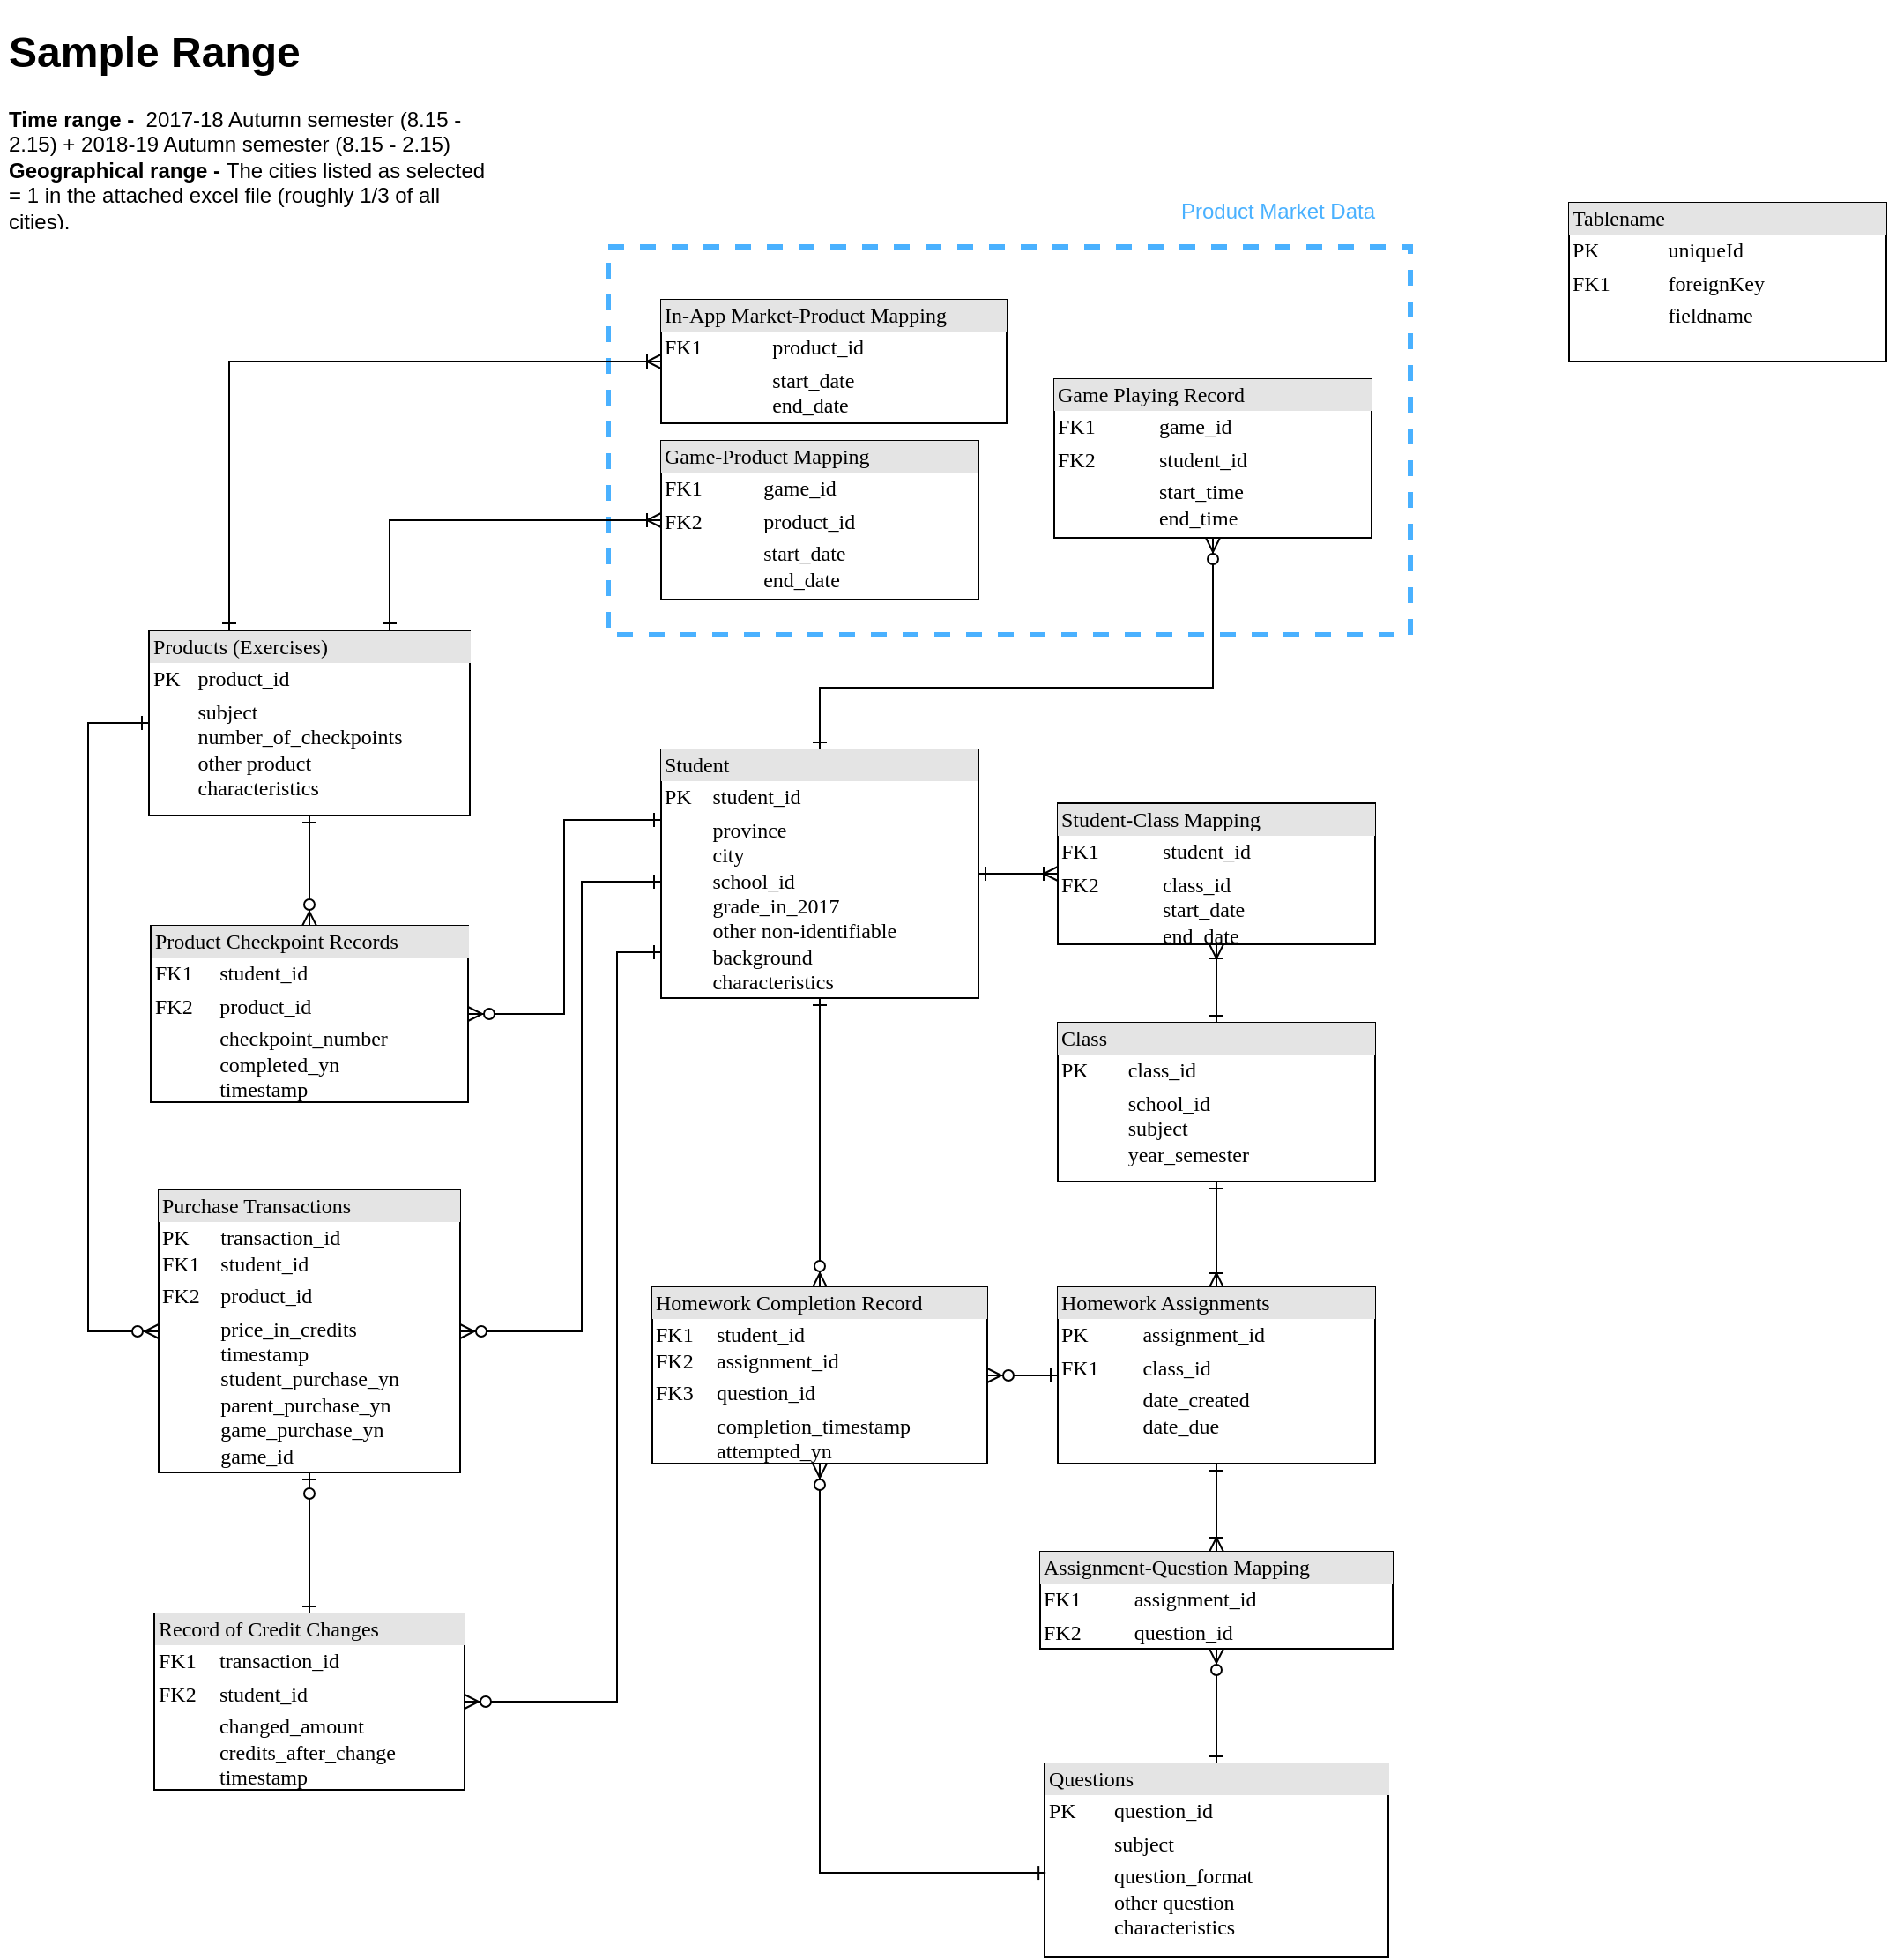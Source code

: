 <mxfile version="10.3.6" type="github"><diagram id="L-7_TeaR0YVO8-77fk-K" name="Page-1"><mxGraphModel dx="758" dy="547" grid="1" gridSize="10" guides="1" tooltips="1" connect="1" arrows="1" fold="1" page="1" pageScale="1" pageWidth="827" pageHeight="1169" math="0" shadow="0"><root><mxCell id="0"/><mxCell id="1" parent="0"/><mxCell id="o9hUADphmRtZOgqHBk-U-33" value="" style="group" vertex="1" connectable="0" parent="1"><mxGeometry x="365" y="115" width="455" height="250" as="geometry"/></mxCell><mxCell id="o9hUADphmRtZOgqHBk-U-31" value="" style="rounded=0;whiteSpace=wrap;html=1;dashed=1;strokeColor=#4AB1FF;strokeWidth=3;fillColor=none;" vertex="1" parent="o9hUADphmRtZOgqHBk-U-33"><mxGeometry y="30" width="455" height="220" as="geometry"/></mxCell><mxCell id="o9hUADphmRtZOgqHBk-U-32" value="Product Market Data" style="text;html=1;strokeColor=none;fillColor=none;align=center;verticalAlign=middle;whiteSpace=wrap;rounded=0;dashed=1;fontColor=#4AB1FF;" vertex="1" parent="o9hUADphmRtZOgqHBk-U-33"><mxGeometry x="315" width="130" height="20" as="geometry"/></mxCell><mxCell id="oMZmumesdzEXHa7TI7hS-1" style="edgeStyle=orthogonalEdgeStyle;rounded=0;orthogonalLoop=1;jettySize=auto;html=1;exitX=1;exitY=0.5;exitDx=0;exitDy=0;entryX=0;entryY=0.5;entryDx=0;entryDy=0;endArrow=ERoneToMany;endFill=0;startArrow=ERone;startFill=0;" parent="1" source="oMZmumesdzEXHa7TI7hS-3" target="oMZmumesdzEXHa7TI7hS-9" edge="1"><mxGeometry relative="1" as="geometry"/></mxCell><mxCell id="oMZmumesdzEXHa7TI7hS-2" style="edgeStyle=orthogonalEdgeStyle;rounded=0;orthogonalLoop=1;jettySize=auto;html=1;entryX=0.5;entryY=0;entryDx=0;entryDy=0;startArrow=ERone;startFill=0;endArrow=ERzeroToMany;endFill=1;" parent="1" source="oMZmumesdzEXHa7TI7hS-3" target="oMZmumesdzEXHa7TI7hS-16" edge="1"><mxGeometry relative="1" as="geometry"/></mxCell><mxCell id="o9hUADphmRtZOgqHBk-U-13" style="edgeStyle=orthogonalEdgeStyle;rounded=0;orthogonalLoop=1;jettySize=auto;html=1;entryX=1;entryY=0.5;entryDx=0;entryDy=0;startArrow=ERone;startFill=0;endArrow=ERzeroToMany;endFill=1;" edge="1" parent="1" source="oMZmumesdzEXHa7TI7hS-3" target="o9hUADphmRtZOgqHBk-U-2"><mxGeometry relative="1" as="geometry"><Array as="points"><mxPoint x="370" y="545"/><mxPoint x="370" y="970"/></Array></mxGeometry></mxCell><mxCell id="o9hUADphmRtZOgqHBk-U-18" style="edgeStyle=orthogonalEdgeStyle;rounded=0;orthogonalLoop=1;jettySize=auto;html=1;entryX=1;entryY=0.5;entryDx=0;entryDy=0;startArrow=ERone;startFill=0;endArrow=ERzeroToMany;endFill=1;" edge="1" parent="1" source="oMZmumesdzEXHa7TI7hS-3" target="o9hUADphmRtZOgqHBk-U-3"><mxGeometry relative="1" as="geometry"><Array as="points"><mxPoint x="350" y="505"/><mxPoint x="350" y="760"/></Array></mxGeometry></mxCell><mxCell id="o9hUADphmRtZOgqHBk-U-19" style="edgeStyle=orthogonalEdgeStyle;rounded=0;orthogonalLoop=1;jettySize=auto;html=1;entryX=1;entryY=0.5;entryDx=0;entryDy=0;startArrow=ERone;startFill=0;endArrow=ERzeroToMany;endFill=1;" edge="1" parent="1" source="oMZmumesdzEXHa7TI7hS-3" target="o9hUADphmRtZOgqHBk-U-5"><mxGeometry relative="1" as="geometry"><Array as="points"><mxPoint x="340" y="470"/><mxPoint x="340" y="580"/></Array></mxGeometry></mxCell><mxCell id="o9hUADphmRtZOgqHBk-U-26" style="edgeStyle=orthogonalEdgeStyle;rounded=0;orthogonalLoop=1;jettySize=auto;html=1;entryX=0.5;entryY=1;entryDx=0;entryDy=0;startArrow=ERone;startFill=0;endArrow=ERzeroToMany;endFill=1;" edge="1" parent="1" source="oMZmumesdzEXHa7TI7hS-3" target="o9hUADphmRtZOgqHBk-U-7"><mxGeometry relative="1" as="geometry"><Array as="points"><mxPoint x="485" y="395"/><mxPoint x="708" y="395"/></Array></mxGeometry></mxCell><mxCell id="oMZmumesdzEXHa7TI7hS-3" value="&lt;div style=&quot;box-sizing: border-box ; width: 100% ; background: #e4e4e4 ; padding: 2px&quot;&gt;Student&lt;/div&gt;&lt;table style=&quot;width: 100% ; font-size: 1em&quot; cellpadding=&quot;2&quot; cellspacing=&quot;0&quot;&gt;&lt;tbody&gt;&lt;tr&gt;&lt;td&gt;PK&lt;/td&gt;&lt;td&gt;student_id&lt;/td&gt;&lt;/tr&gt;&lt;tr&gt;&lt;td&gt;&lt;br&gt;&lt;br&gt;&lt;br&gt;&lt;br&gt;&lt;/td&gt;&lt;td&gt;province&lt;br&gt;city&lt;br&gt;school_id&lt;br&gt;grade_in_2017&lt;br&gt;other non-identifiable&lt;br&gt;background &lt;br&gt;characteristics&lt;br&gt;&lt;/td&gt;&lt;/tr&gt;&lt;/tbody&gt;&lt;/table&gt;" style="verticalAlign=top;align=left;overflow=fill;html=1;rounded=0;shadow=0;comic=0;labelBackgroundColor=none;strokeColor=#000000;strokeWidth=1;fillColor=#ffffff;fontFamily=Verdana;fontSize=12;fontColor=#000000;" parent="1" vertex="1"><mxGeometry x="395" y="430" width="180" height="141" as="geometry"/></mxCell><mxCell id="oMZmumesdzEXHa7TI7hS-4" value="&lt;div style=&quot;box-sizing:border-box;width:100%;background:#e4e4e4;padding:2px;&quot;&gt;Tablename&lt;/div&gt;&lt;table style=&quot;width:100%;font-size:1em;&quot; cellpadding=&quot;2&quot; cellspacing=&quot;0&quot;&gt;&lt;tr&gt;&lt;td&gt;PK&lt;/td&gt;&lt;td&gt;uniqueId&lt;/td&gt;&lt;/tr&gt;&lt;tr&gt;&lt;td&gt;FK1&lt;/td&gt;&lt;td&gt;foreignKey&lt;/td&gt;&lt;/tr&gt;&lt;tr&gt;&lt;td&gt;&lt;/td&gt;&lt;td&gt;fieldname&lt;/td&gt;&lt;/tr&gt;&lt;/table&gt;" style="verticalAlign=top;align=left;overflow=fill;html=1;rounded=0;shadow=0;comic=0;labelBackgroundColor=none;strokeColor=#000000;strokeWidth=1;fillColor=#ffffff;fontFamily=Verdana;fontSize=12;fontColor=#000000;" parent="1" vertex="1"><mxGeometry x="910" y="120" width="180" height="90" as="geometry"/></mxCell><mxCell id="oMZmumesdzEXHa7TI7hS-5" value="&lt;h1&gt;Sample Range&lt;/h1&gt;&lt;b&gt;Time range -&amp;nbsp;&lt;/b&gt;&lt;span&gt;&amp;nbsp;2017-18 Autumn semester (8.15 - 2.15)&amp;nbsp;+ 2018-19 Autumn semester (8.15 - 2.15)&lt;br&gt;&lt;/span&gt;&lt;b&gt;Geographical range -&lt;/b&gt;&lt;span&gt;&amp;nbsp;The cities listed as selected = 1 in the attached excel file (roughly 1/3 of all cities).&lt;/span&gt;&lt;br&gt;" style="text;html=1;strokeColor=none;fillColor=none;spacing=5;spacingTop=-20;whiteSpace=wrap;overflow=hidden;rounded=0;" parent="1" vertex="1"><mxGeometry x="20" y="15" width="280" height="120" as="geometry"/></mxCell><mxCell id="oMZmumesdzEXHa7TI7hS-6" style="edgeStyle=orthogonalEdgeStyle;rounded=0;orthogonalLoop=1;jettySize=auto;html=1;exitX=0.5;exitY=0;exitDx=0;exitDy=0;startArrow=ERone;startFill=0;endArrow=ERoneToMany;endFill=0;" parent="1" source="oMZmumesdzEXHa7TI7hS-8" target="oMZmumesdzEXHa7TI7hS-9" edge="1"><mxGeometry relative="1" as="geometry"/></mxCell><mxCell id="oMZmumesdzEXHa7TI7hS-7" style="edgeStyle=orthogonalEdgeStyle;rounded=0;orthogonalLoop=1;jettySize=auto;html=1;exitX=0.5;exitY=1;exitDx=0;exitDy=0;entryX=0.5;entryY=0;entryDx=0;entryDy=0;startArrow=ERone;startFill=0;endArrow=ERoneToMany;endFill=0;" parent="1" source="oMZmumesdzEXHa7TI7hS-8" target="oMZmumesdzEXHa7TI7hS-11" edge="1"><mxGeometry relative="1" as="geometry"/></mxCell><mxCell id="oMZmumesdzEXHa7TI7hS-8" value="&lt;div style=&quot;box-sizing: border-box ; width: 100% ; background: #e4e4e4 ; padding: 2px&quot;&gt;Class&lt;/div&gt;&lt;table style=&quot;width: 100% ; font-size: 1em&quot; cellpadding=&quot;2&quot; cellspacing=&quot;0&quot;&gt;&lt;tbody&gt;&lt;tr&gt;&lt;td&gt;PK&lt;/td&gt;&lt;td&gt;class_id&lt;/td&gt;&lt;/tr&gt;&lt;tr&gt;&lt;td&gt;&lt;/td&gt;&lt;td&gt;school_id&lt;br&gt;subject&lt;br&gt;year_semester&lt;br&gt;&lt;/td&gt;&lt;/tr&gt;&lt;/tbody&gt;&lt;/table&gt;" style="verticalAlign=top;align=left;overflow=fill;html=1;rounded=0;shadow=0;comic=0;labelBackgroundColor=none;strokeColor=#000000;strokeWidth=1;fillColor=#ffffff;fontFamily=Verdana;fontSize=12;fontColor=#000000;" parent="1" vertex="1"><mxGeometry x="620" y="585" width="180" height="90" as="geometry"/></mxCell><mxCell id="oMZmumesdzEXHa7TI7hS-9" value="&lt;div style=&quot;box-sizing: border-box ; width: 100% ; background: #e4e4e4 ; padding: 2px&quot;&gt;Student-Class Mapping&lt;/div&gt;&lt;table style=&quot;width: 100% ; font-size: 1em&quot; cellpadding=&quot;2&quot; cellspacing=&quot;0&quot;&gt;&lt;tbody&gt;&lt;tr&gt;&lt;td&gt;FK1&lt;/td&gt;&lt;td&gt;student_id&lt;/td&gt;&lt;/tr&gt;&lt;tr&gt;&lt;td&gt;FK2&lt;br&gt;&lt;br&gt;&lt;br&gt;&lt;/td&gt;&lt;td&gt;class_id&lt;br&gt;start_date&lt;br&gt;end_date&lt;br&gt;&lt;/td&gt;&lt;/tr&gt;&lt;/tbody&gt;&lt;/table&gt;" style="verticalAlign=top;align=left;overflow=fill;html=1;rounded=0;shadow=0;comic=0;labelBackgroundColor=none;strokeColor=#000000;strokeWidth=1;fillColor=#ffffff;fontFamily=Verdana;fontSize=12;fontColor=#000000;" parent="1" vertex="1"><mxGeometry x="620" y="460.5" width="180" height="80" as="geometry"/></mxCell><mxCell id="oMZmumesdzEXHa7TI7hS-10" style="edgeStyle=orthogonalEdgeStyle;rounded=0;orthogonalLoop=1;jettySize=auto;html=1;exitX=0.5;exitY=1;exitDx=0;exitDy=0;entryX=0.5;entryY=0;entryDx=0;entryDy=0;startArrow=ERone;startFill=0;endArrow=ERoneToMany;endFill=0;" parent="1" source="oMZmumesdzEXHa7TI7hS-11" target="oMZmumesdzEXHa7TI7hS-14" edge="1"><mxGeometry relative="1" as="geometry"/></mxCell><mxCell id="oMZmumesdzEXHa7TI7hS-11" value="&lt;div style=&quot;box-sizing: border-box ; width: 100% ; background: #e4e4e4 ; padding: 2px&quot;&gt;Homework Assignments&lt;/div&gt;&lt;table style=&quot;width: 100% ; font-size: 1em&quot; cellpadding=&quot;2&quot; cellspacing=&quot;0&quot;&gt;&lt;tbody&gt;&lt;tr&gt;&lt;td&gt;PK&lt;/td&gt;&lt;td&gt;assignment_id&lt;/td&gt;&lt;/tr&gt;&lt;tr&gt;&lt;td&gt;FK1&lt;/td&gt;&lt;td&gt;class_id&lt;/td&gt;&lt;/tr&gt;&lt;tr&gt;&lt;td&gt;&lt;/td&gt;&lt;td&gt;date_created&lt;br&gt;date_due&lt;br&gt;&lt;/td&gt;&lt;/tr&gt;&lt;/tbody&gt;&lt;/table&gt;" style="verticalAlign=top;align=left;overflow=fill;html=1;rounded=0;shadow=0;comic=0;labelBackgroundColor=none;strokeColor=#000000;strokeWidth=1;fillColor=#ffffff;fontFamily=Verdana;fontSize=12;fontColor=#000000;" parent="1" vertex="1"><mxGeometry x="620" y="735" width="180" height="100" as="geometry"/></mxCell><mxCell id="oMZmumesdzEXHa7TI7hS-12" value="&lt;div style=&quot;box-sizing: border-box ; width: 100% ; background: #e4e4e4 ; padding: 2px&quot;&gt;Questions&lt;/div&gt;&lt;table style=&quot;width: 100% ; font-size: 1em&quot; cellpadding=&quot;2&quot; cellspacing=&quot;0&quot;&gt;&lt;tbody&gt;&lt;tr&gt;&lt;td&gt;PK&lt;/td&gt;&lt;td&gt;question_id&lt;/td&gt;&lt;/tr&gt;&lt;tr&gt;&lt;td&gt;&lt;br&gt;&lt;/td&gt;&lt;td&gt;subject&lt;/td&gt;&lt;/tr&gt;&lt;tr&gt;&lt;td&gt;&lt;/td&gt;&lt;td&gt;question_format&lt;br&gt;other question&lt;br&gt;characteristics&lt;/td&gt;&lt;/tr&gt;&lt;/tbody&gt;&lt;/table&gt;" style="verticalAlign=top;align=left;overflow=fill;html=1;rounded=0;shadow=0;comic=0;labelBackgroundColor=none;strokeColor=#000000;strokeWidth=1;fillColor=#ffffff;fontFamily=Verdana;fontSize=12;fontColor=#000000;" parent="1" vertex="1"><mxGeometry x="612.5" y="1005" width="195" height="110" as="geometry"/></mxCell><mxCell id="oMZmumesdzEXHa7TI7hS-13" style="edgeStyle=orthogonalEdgeStyle;rounded=0;orthogonalLoop=1;jettySize=auto;html=1;startArrow=ERzeroToMany;startFill=1;endArrow=ERone;endFill=0;" parent="1" source="oMZmumesdzEXHa7TI7hS-14" target="oMZmumesdzEXHa7TI7hS-12" edge="1"><mxGeometry relative="1" as="geometry"/></mxCell><mxCell id="oMZmumesdzEXHa7TI7hS-14" value="&lt;div style=&quot;box-sizing: border-box ; width: 100% ; background: #e4e4e4 ; padding: 2px&quot;&gt;Assignment-Question Mapping&lt;/div&gt;&lt;table style=&quot;width: 100% ; font-size: 1em&quot; cellpadding=&quot;2&quot; cellspacing=&quot;0&quot;&gt;&lt;tbody&gt;&lt;tr&gt;&lt;td&gt;FK1&lt;/td&gt;&lt;td&gt;assignment_id&lt;br&gt;&lt;/td&gt;&lt;/tr&gt;&lt;tr&gt;&lt;td&gt;FK2&lt;/td&gt;&lt;td&gt;question_id&lt;/td&gt;&lt;/tr&gt;&lt;/tbody&gt;&lt;/table&gt;" style="verticalAlign=top;align=left;overflow=fill;html=1;rounded=0;shadow=0;comic=0;labelBackgroundColor=none;strokeColor=#000000;strokeWidth=1;fillColor=#ffffff;fontFamily=Verdana;fontSize=12;fontColor=#000000;" parent="1" vertex="1"><mxGeometry x="610" y="885" width="200" height="55" as="geometry"/></mxCell><mxCell id="oMZmumesdzEXHa7TI7hS-15" style="edgeStyle=orthogonalEdgeStyle;rounded=0;orthogonalLoop=1;jettySize=auto;html=1;exitX=0.5;exitY=1;exitDx=0;exitDy=0;entryX=0.003;entryY=0.564;entryDx=0;entryDy=0;entryPerimeter=0;startArrow=ERzeroToMany;startFill=1;endArrow=ERone;endFill=0;" parent="1" source="oMZmumesdzEXHa7TI7hS-16" target="oMZmumesdzEXHa7TI7hS-12" edge="1"><mxGeometry relative="1" as="geometry"/></mxCell><mxCell id="o9hUADphmRtZOgqHBk-U-1" style="edgeStyle=orthogonalEdgeStyle;rounded=0;orthogonalLoop=1;jettySize=auto;html=1;exitX=1;exitY=0.5;exitDx=0;exitDy=0;startArrow=ERzeroToMany;startFill=1;endArrow=ERone;endFill=0;" edge="1" parent="1" source="oMZmumesdzEXHa7TI7hS-16" target="oMZmumesdzEXHa7TI7hS-11"><mxGeometry relative="1" as="geometry"/></mxCell><mxCell id="oMZmumesdzEXHa7TI7hS-16" value="&lt;div style=&quot;box-sizing: border-box ; width: 100% ; background: #e4e4e4 ; padding: 2px&quot;&gt;Homework Completion Record&lt;/div&gt;&lt;table style=&quot;width: 100% ; font-size: 1em&quot; cellpadding=&quot;2&quot; cellspacing=&quot;0&quot;&gt;&lt;tbody&gt;&lt;tr&gt;&lt;td&gt;FK1&lt;br&gt;FK2&lt;/td&gt;&lt;td&gt;student_id&lt;br&gt;assignment_id&lt;/td&gt;&lt;/tr&gt;&lt;tr&gt;&lt;td&gt;FK3&lt;/td&gt;&lt;td&gt;question_id&lt;/td&gt;&lt;/tr&gt;&lt;tr&gt;&lt;td&gt;&lt;/td&gt;&lt;td&gt;completion_timestamp&lt;br&gt;attempted_yn&lt;br&gt;correct_yn&lt;br&gt;&lt;br&gt;&lt;/td&gt;&lt;/tr&gt;&lt;/tbody&gt;&lt;/table&gt;" style="verticalAlign=top;align=left;overflow=fill;html=1;rounded=0;shadow=0;comic=0;labelBackgroundColor=none;strokeColor=#000000;strokeWidth=1;fillColor=#ffffff;fontFamily=Verdana;fontSize=12;fontColor=#000000;" parent="1" vertex="1"><mxGeometry x="390" y="735" width="190" height="100" as="geometry"/></mxCell><mxCell id="o9hUADphmRtZOgqHBk-U-2" value="&lt;div style=&quot;box-sizing: border-box ; width: 100% ; background: #e4e4e4 ; padding: 2px&quot;&gt;Record of Credit Changes&lt;/div&gt;&lt;table style=&quot;width: 100% ; font-size: 1em&quot; cellpadding=&quot;2&quot; cellspacing=&quot;0&quot;&gt;&lt;tbody&gt;&lt;tr&gt;&lt;td&gt;FK1&lt;/td&gt;&lt;td&gt;transaction_id&lt;/td&gt;&lt;/tr&gt;&lt;tr&gt;&lt;td&gt;FK2&lt;/td&gt;&lt;td&gt;student_id&lt;/td&gt;&lt;/tr&gt;&lt;tr&gt;&lt;td&gt;&lt;/td&gt;&lt;td&gt;changed_amount&lt;br&gt;credits_after_change&lt;br&gt;timestamp&lt;/td&gt;&lt;/tr&gt;&lt;/tbody&gt;&lt;/table&gt;" style="verticalAlign=top;align=left;overflow=fill;html=1;rounded=0;shadow=0;comic=0;labelBackgroundColor=none;strokeColor=#000000;strokeWidth=1;fillColor=#ffffff;fontFamily=Verdana;fontSize=12;fontColor=#000000;" vertex="1" parent="1"><mxGeometry x="107.5" y="920" width="176" height="100" as="geometry"/></mxCell><mxCell id="o9hUADphmRtZOgqHBk-U-14" style="edgeStyle=orthogonalEdgeStyle;rounded=0;orthogonalLoop=1;jettySize=auto;html=1;entryX=0.5;entryY=0;entryDx=0;entryDy=0;startArrow=ERzeroToOne;startFill=1;endArrow=ERone;endFill=0;" edge="1" parent="1" source="o9hUADphmRtZOgqHBk-U-3" target="o9hUADphmRtZOgqHBk-U-2"><mxGeometry relative="1" as="geometry"/></mxCell><mxCell id="o9hUADphmRtZOgqHBk-U-3" value="&lt;div style=&quot;box-sizing: border-box ; width: 100% ; background: #e4e4e4 ; padding: 2px&quot;&gt;Purchase Transactions&lt;/div&gt;&lt;table style=&quot;width: 100% ; font-size: 1em&quot; cellpadding=&quot;2&quot; cellspacing=&quot;0&quot;&gt;&lt;tbody&gt;&lt;tr&gt;&lt;td&gt;PK&lt;br&gt;FK1&lt;/td&gt;&lt;td&gt;transaction_id&lt;br&gt;student_id&lt;/td&gt;&lt;/tr&gt;&lt;tr&gt;&lt;td&gt;FK2&lt;br&gt;&lt;/td&gt;&lt;td&gt;product_id&lt;br&gt;&lt;/td&gt;&lt;/tr&gt;&lt;tr&gt;&lt;td&gt;&lt;br&gt;&lt;/td&gt;&lt;td&gt;price_in_credits&lt;br&gt;timestamp&lt;br&gt;student_purchase_yn&lt;br&gt;parent_purchase_yn&lt;br&gt;game_purchase_yn&lt;br&gt;game_id&lt;br&gt;&lt;br&gt;&lt;/td&gt;&lt;/tr&gt;&lt;/tbody&gt;&lt;/table&gt;" style="verticalAlign=top;align=left;overflow=fill;html=1;rounded=0;shadow=0;comic=0;labelBackgroundColor=none;strokeColor=#000000;strokeWidth=1;fillColor=#ffffff;fontFamily=Verdana;fontSize=12;fontColor=#000000;" vertex="1" parent="1"><mxGeometry x="110" y="680" width="171" height="160" as="geometry"/></mxCell><mxCell id="o9hUADphmRtZOgqHBk-U-22" style="edgeStyle=orthogonalEdgeStyle;rounded=0;orthogonalLoop=1;jettySize=auto;html=1;startArrow=ERone;startFill=0;endArrow=ERzeroToMany;endFill=1;" edge="1" parent="1" source="o9hUADphmRtZOgqHBk-U-4" target="o9hUADphmRtZOgqHBk-U-5"><mxGeometry relative="1" as="geometry"/></mxCell><mxCell id="o9hUADphmRtZOgqHBk-U-23" style="edgeStyle=orthogonalEdgeStyle;rounded=0;orthogonalLoop=1;jettySize=auto;html=1;entryX=0;entryY=0.5;entryDx=0;entryDy=0;startArrow=ERone;startFill=0;endArrow=ERzeroToMany;endFill=1;" edge="1" parent="1" source="o9hUADphmRtZOgqHBk-U-4" target="o9hUADphmRtZOgqHBk-U-3"><mxGeometry relative="1" as="geometry"><Array as="points"><mxPoint x="70" y="415"/><mxPoint x="70" y="760"/></Array></mxGeometry></mxCell><mxCell id="o9hUADphmRtZOgqHBk-U-4" value="&lt;div style=&quot;box-sizing: border-box ; width: 100% ; background: #e4e4e4 ; padding: 2px&quot;&gt;Products (Exercises)&lt;/div&gt;&lt;table style=&quot;width: 100% ; font-size: 1em&quot; cellpadding=&quot;2&quot; cellspacing=&quot;0&quot;&gt;&lt;tbody&gt;&lt;tr&gt;&lt;td&gt;PK&lt;/td&gt;&lt;td&gt;product_id&lt;/td&gt;&lt;/tr&gt;&lt;tr&gt;&lt;td&gt;&lt;/td&gt;&lt;td&gt;subject&lt;br&gt;number_of_checkpoints&lt;br&gt;other product&lt;br&gt;characteristics&lt;br&gt;&lt;br&gt;&lt;/td&gt;&lt;/tr&gt;&lt;/tbody&gt;&lt;/table&gt;" style="verticalAlign=top;align=left;overflow=fill;html=1;rounded=0;shadow=0;comic=0;labelBackgroundColor=none;strokeColor=#000000;strokeWidth=1;fillColor=#ffffff;fontFamily=Verdana;fontSize=12;fontColor=#000000;" vertex="1" parent="1"><mxGeometry x="104.5" y="362.5" width="182" height="105" as="geometry"/></mxCell><mxCell id="o9hUADphmRtZOgqHBk-U-5" value="&lt;div style=&quot;box-sizing: border-box ; width: 100% ; background: #e4e4e4 ; padding: 2px&quot;&gt;Product Checkpoint Records&lt;/div&gt;&lt;table style=&quot;width: 100% ; font-size: 1em&quot; cellpadding=&quot;2&quot; cellspacing=&quot;0&quot;&gt;&lt;tbody&gt;&lt;tr&gt;&lt;td&gt;FK1&lt;/td&gt;&lt;td&gt;student_id&lt;/td&gt;&lt;/tr&gt;&lt;tr&gt;&lt;td&gt;FK2&lt;/td&gt;&lt;td&gt;product_id&lt;/td&gt;&lt;/tr&gt;&lt;tr&gt;&lt;td&gt;&lt;/td&gt;&lt;td&gt;checkpoint_number&lt;br&gt;completed_yn&lt;br&gt;timestamp&lt;/td&gt;&lt;/tr&gt;&lt;/tbody&gt;&lt;/table&gt;" style="verticalAlign=top;align=left;overflow=fill;html=1;rounded=0;shadow=0;comic=0;labelBackgroundColor=none;strokeColor=#000000;strokeWidth=1;fillColor=#ffffff;fontFamily=Verdana;fontSize=12;fontColor=#000000;" vertex="1" parent="1"><mxGeometry x="105.5" y="530" width="180" height="100" as="geometry"/></mxCell><mxCell id="o9hUADphmRtZOgqHBk-U-28" style="edgeStyle=orthogonalEdgeStyle;rounded=0;orthogonalLoop=1;jettySize=auto;html=1;entryX=0.75;entryY=0;entryDx=0;entryDy=0;startArrow=ERoneToMany;startFill=0;endArrow=ERone;endFill=0;" edge="1" parent="1" source="o9hUADphmRtZOgqHBk-U-6" target="o9hUADphmRtZOgqHBk-U-4"><mxGeometry relative="1" as="geometry"/></mxCell><mxCell id="o9hUADphmRtZOgqHBk-U-6" value="&lt;div style=&quot;box-sizing: border-box ; width: 100% ; background: #e4e4e4 ; padding: 2px&quot;&gt;Game-Product Mapping&lt;/div&gt;&lt;table style=&quot;width: 100% ; font-size: 1em&quot; cellpadding=&quot;2&quot; cellspacing=&quot;0&quot;&gt;&lt;tbody&gt;&lt;tr&gt;&lt;td&gt;FK1&lt;/td&gt;&lt;td&gt;game_id&lt;/td&gt;&lt;/tr&gt;&lt;tr&gt;&lt;td&gt;FK2&lt;/td&gt;&lt;td&gt;product_id&lt;/td&gt;&lt;/tr&gt;&lt;tr&gt;&lt;td&gt;&lt;/td&gt;&lt;td&gt;start_date&lt;br&gt;end_date&lt;/td&gt;&lt;/tr&gt;&lt;/tbody&gt;&lt;/table&gt;" style="verticalAlign=top;align=left;overflow=fill;html=1;rounded=0;shadow=0;comic=0;labelBackgroundColor=none;strokeColor=#000000;strokeWidth=1;fillColor=#ffffff;fontFamily=Verdana;fontSize=12;fontColor=#000000;" vertex="1" parent="1"><mxGeometry x="395" y="255" width="180" height="90" as="geometry"/></mxCell><mxCell id="o9hUADphmRtZOgqHBk-U-7" value="&lt;div style=&quot;box-sizing: border-box ; width: 100% ; background: #e4e4e4 ; padding: 2px&quot;&gt;Game Playing Record&lt;/div&gt;&lt;table style=&quot;width: 100% ; font-size: 1em&quot; cellpadding=&quot;2&quot; cellspacing=&quot;0&quot;&gt;&lt;tbody&gt;&lt;tr&gt;&lt;td&gt;FK1&lt;/td&gt;&lt;td&gt;game_id&lt;/td&gt;&lt;/tr&gt;&lt;tr&gt;&lt;td&gt;FK2&lt;/td&gt;&lt;td&gt;student_id&lt;/td&gt;&lt;/tr&gt;&lt;tr&gt;&lt;td&gt;&lt;/td&gt;&lt;td&gt;start_time&lt;br&gt;end_time&lt;/td&gt;&lt;/tr&gt;&lt;/tbody&gt;&lt;/table&gt;" style="verticalAlign=top;align=left;overflow=fill;html=1;rounded=0;shadow=0;comic=0;labelBackgroundColor=none;strokeColor=#000000;strokeWidth=1;fillColor=#ffffff;fontFamily=Verdana;fontSize=12;fontColor=#000000;" vertex="1" parent="1"><mxGeometry x="618" y="220" width="180" height="90" as="geometry"/></mxCell><mxCell id="o9hUADphmRtZOgqHBk-U-27" style="edgeStyle=orthogonalEdgeStyle;rounded=0;orthogonalLoop=1;jettySize=auto;html=1;entryX=0.25;entryY=0;entryDx=0;entryDy=0;startArrow=ERoneToMany;startFill=0;endArrow=ERone;endFill=0;" edge="1" parent="1" source="o9hUADphmRtZOgqHBk-U-12" target="o9hUADphmRtZOgqHBk-U-4"><mxGeometry relative="1" as="geometry"/></mxCell><mxCell id="o9hUADphmRtZOgqHBk-U-12" value="&lt;div style=&quot;box-sizing: border-box ; width: 100% ; background: #e4e4e4 ; padding: 2px&quot;&gt;In-App Market-Product Mapping&lt;/div&gt;&lt;table style=&quot;width: 100% ; font-size: 1em&quot; cellpadding=&quot;2&quot; cellspacing=&quot;0&quot;&gt;&lt;tbody&gt;&lt;tr&gt;&lt;td&gt;FK1&lt;/td&gt;&lt;td&gt;product_id&lt;/td&gt;&lt;/tr&gt;&lt;tr&gt;&lt;td&gt;&lt;/td&gt;&lt;td&gt;start_date&lt;br&gt;end_date&lt;/td&gt;&lt;/tr&gt;&lt;/tbody&gt;&lt;/table&gt;" style="verticalAlign=top;align=left;overflow=fill;html=1;rounded=0;shadow=0;comic=0;labelBackgroundColor=none;strokeColor=#000000;strokeWidth=1;fillColor=#ffffff;fontFamily=Verdana;fontSize=12;fontColor=#000000;" vertex="1" parent="1"><mxGeometry x="395" y="175" width="196" height="70" as="geometry"/></mxCell></root></mxGraphModel></diagram></mxfile>
